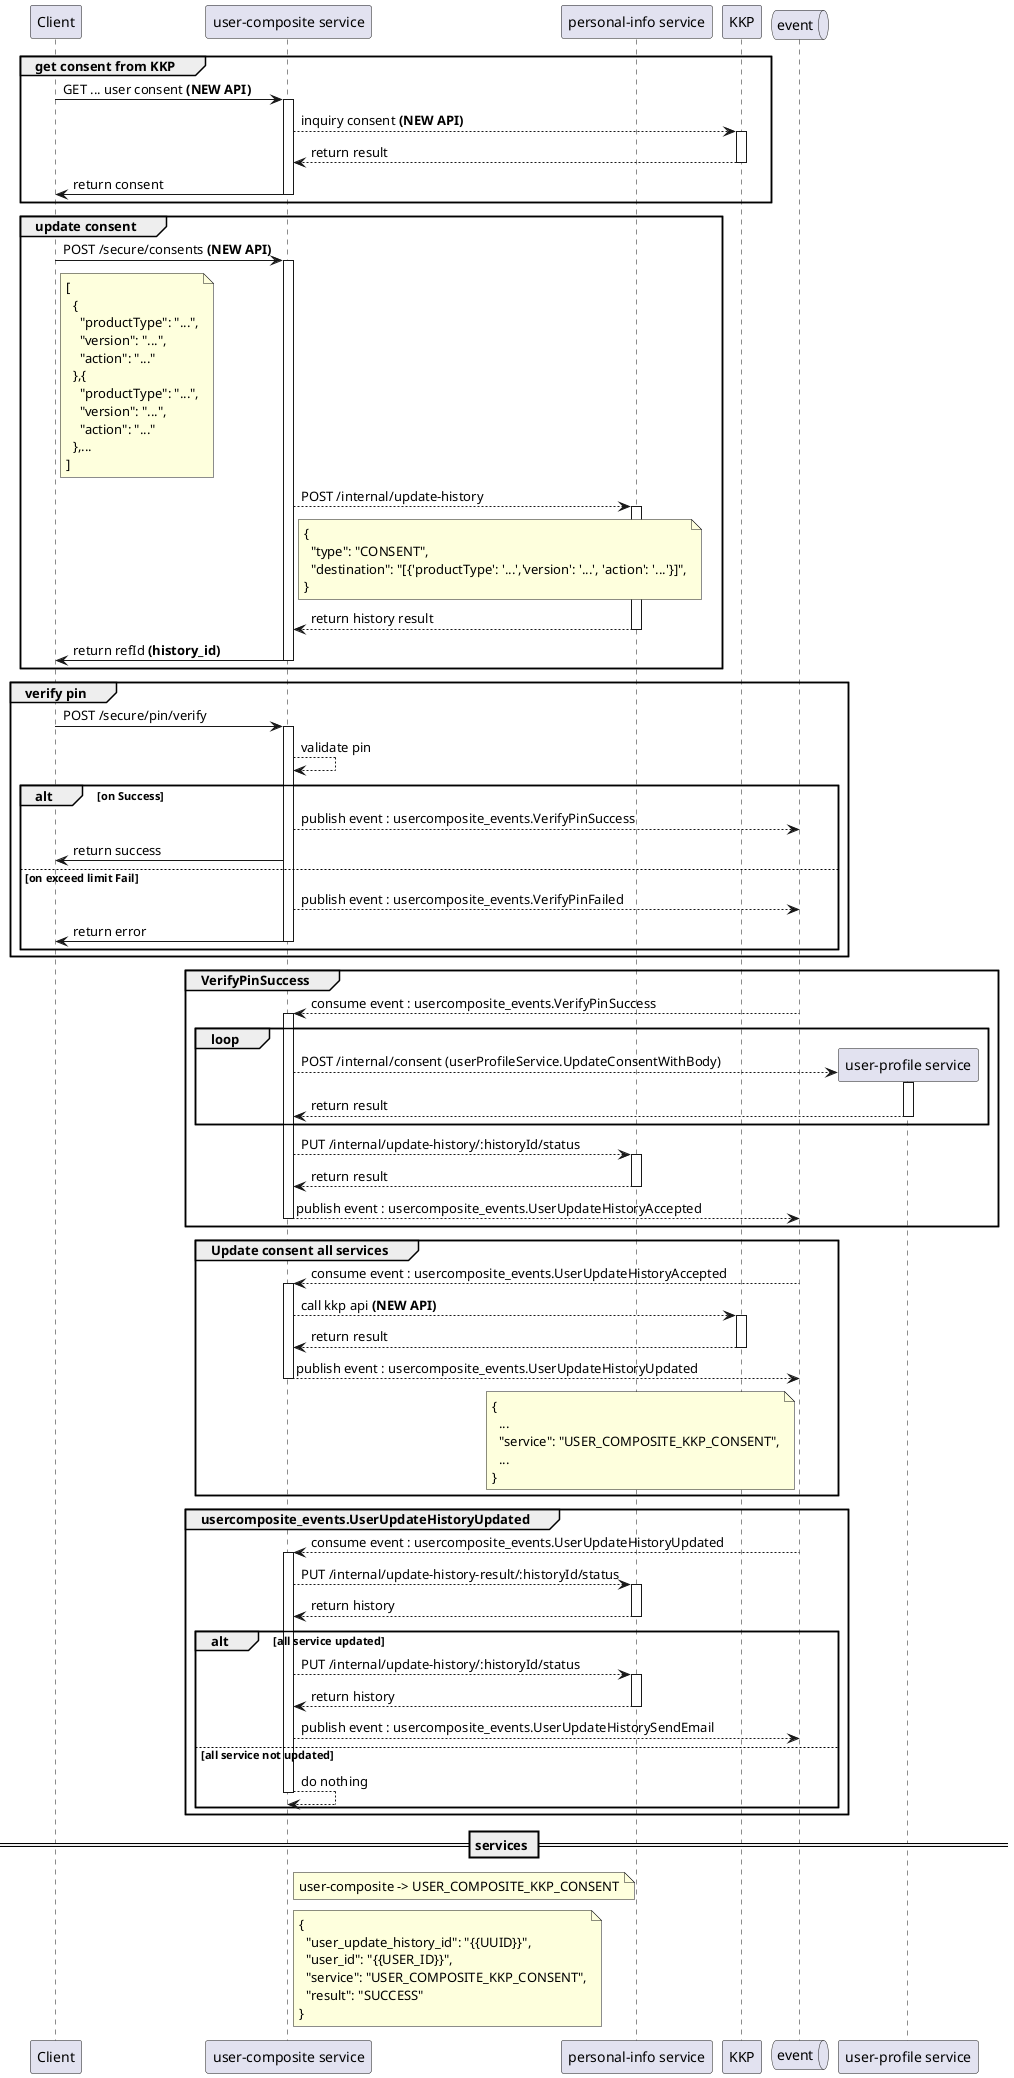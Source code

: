 @startuml update consent flow
  skinparam backgroundColor white

  participant "Client" as client
  participant "user-composite service" as userComposite
  participant "personal-info service" as personalInfo
  participant "KKP" as KKP
  queue "event" as event

  group get consent from KKP
    client -> userComposite ++: GET ... user consent **(NEW API)**
    userComposite --> KKP ++: inquiry consent **(NEW API)**
    KKP --> userComposite --: return result
    userComposite -> client --: return consent
  end

  group update consent
    client -> userComposite ++: POST /secure/consents **(NEW API)**
    note right client
      [
        {
          "productType": "...",
          "version": "...",
          "action": "..."
        },{
          "productType": "...",
          "version": "...",
          "action": "..."
        },...
      ]
    end note

    userComposite --> personalInfo ++: POST /internal/update-history
    note right userComposite
      {
        "type": "CONSENT",
        "destination": "[{'productType': '...','version': '...', 'action': '...'}]",
      }
    end note
    personalInfo --> userComposite --: return history result

    userComposite -> client --: return refId **(history_id)**
  end

  group verify pin
    client -> userComposite ++: POST /secure/pin/verify
    userComposite --> userComposite : validate pin

    alt on Success
      userComposite --> event : publish event : usercomposite_events.VerifyPinSuccess
      userComposite -> client : return success
    else on exceed limit Fail
      userComposite --> event : publish event : usercomposite_events.VerifyPinFailed
      userComposite -> client --: return error
    end
  end

  group VerifyPinSuccess
    event --> userComposite ++: consume event : usercomposite_events.VerifyPinSuccess

    create participant "user-profile service" as userprofile
    loop
      userComposite --> userprofile ++: POST /internal/consent (userProfileService.UpdateConsentWithBody)
      userprofile --> userComposite --: return result
    end

    userComposite --> personalInfo ++: PUT /internal/update-history/:historyId/status
    personalInfo --> userComposite --: return result

    userComposite --> event --: publish event : usercomposite_events.UserUpdateHistoryAccepted
  end

  group Update consent all services
    event --> userComposite ++: consume event : usercomposite_events.UserUpdateHistoryAccepted

    userComposite --> KKP ++: call kkp api **(NEW API)**
    KKP --> userComposite --: return result

    userComposite --> event --: publish event : usercomposite_events.UserUpdateHistoryUpdated
    note left event
      {
        ...
        "service": "USER_COMPOSITE_KKP_CONSENT",
        ...
      }
    end note
  end

  group usercomposite_events.UserUpdateHistoryUpdated
    event --> userComposite ++ : consume event : usercomposite_events.UserUpdateHistoryUpdated

    userComposite --> personalInfo ++: PUT /internal/update-history-result/:historyId/status
    personalInfo --> userComposite --: return history

    alt all service updated
      userComposite --> personalInfo ++: PUT /internal/update-history/:historyId/status
      personalInfo --> userComposite --: return history
      userComposite --> event : publish event : usercomposite_events.UserUpdateHistorySendEmail
    else all service not updated
      userComposite --> userComposite --: do nothing
    end
  end

  == services ==
  note right userComposite
     user-composite -> USER_COMPOSITE_KKP_CONSENT
  end note

  note right userComposite
    {
      "user_update_history_id": "{{UUID}}",
      "user_id": "{{USER_ID}}",
      "service": "USER_COMPOSITE_KKP_CONSENT",
      "result": "SUCCESS"
    }
  end note

@enduml
